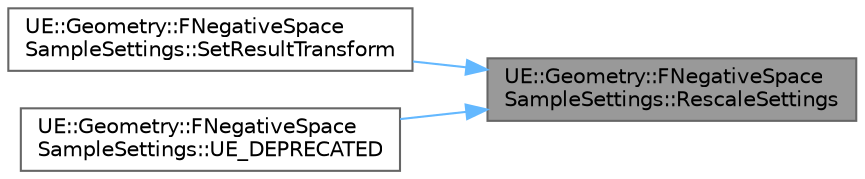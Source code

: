 digraph "UE::Geometry::FNegativeSpaceSampleSettings::RescaleSettings"
{
 // INTERACTIVE_SVG=YES
 // LATEX_PDF_SIZE
  bgcolor="transparent";
  edge [fontname=Helvetica,fontsize=10,labelfontname=Helvetica,labelfontsize=10];
  node [fontname=Helvetica,fontsize=10,shape=box,height=0.2,width=0.4];
  rankdir="RL";
  Node1 [id="Node000001",label="UE::Geometry::FNegativeSpace\lSampleSettings::RescaleSettings",height=0.2,width=0.4,color="gray40", fillcolor="grey60", style="filled", fontcolor="black",tooltip=" "];
  Node1 -> Node2 [id="edge1_Node000001_Node000002",dir="back",color="steelblue1",style="solid",tooltip=" "];
  Node2 [id="Node000002",label="UE::Geometry::FNegativeSpace\lSampleSettings::SetResultTransform",height=0.2,width=0.4,color="grey40", fillcolor="white", style="filled",URL="$d0/da5/structUE_1_1Geometry_1_1FNegativeSpaceSampleSettings.html#aaf3eb29238bef1902e357889fdc25fdb",tooltip=" "];
  Node1 -> Node3 [id="edge2_Node000001_Node000003",dir="back",color="steelblue1",style="solid",tooltip=" "];
  Node3 [id="Node000003",label="UE::Geometry::FNegativeSpace\lSampleSettings::UE_DEPRECATED",height=0.2,width=0.4,color="grey40", fillcolor="white", style="filled",URL="$d0/da5/structUE_1_1Geometry_1_1FNegativeSpaceSampleSettings.html#a9e85b9737849a5d6a6b02f1042717163",tooltip=" "];
}
